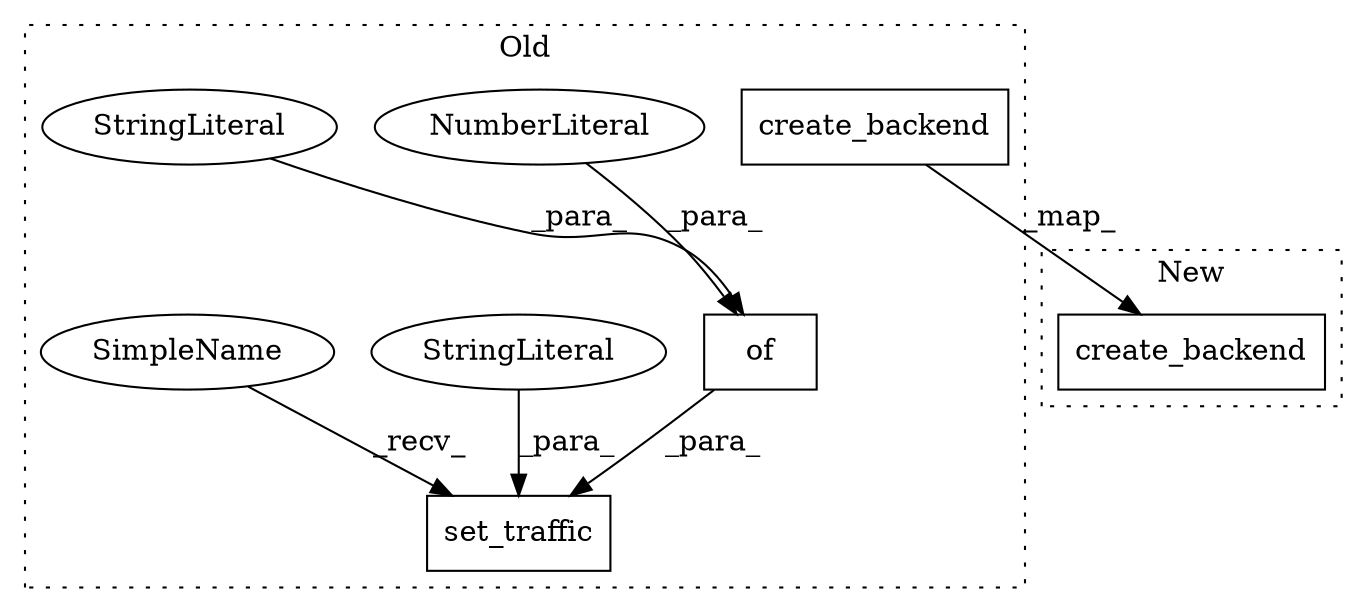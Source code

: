 digraph G {
subgraph cluster0 {
1 [label="create_backend" a="32" s="1140,1173" l="15,1" shape="box"];
3 [label="set_traffic" a="32" s="1186,1230" l="12,1" shape="box"];
4 [label="of" a="32" s="1213,1229" l="3,1" shape="box"];
5 [label="NumberLiteral" a="34" s="1226" l="3" shape="ellipse"];
6 [label="StringLiteral" a="45" s="1216" l="9" shape="ellipse"];
7 [label="StringLiteral" a="45" s="1198" l="10" shape="ellipse"];
8 [label="SimpleName" a="42" s="1180" l="5" shape="ellipse"];
label = "Old";
style="dotted";
}
subgraph cluster1 {
2 [label="create_backend" a="32" s="524,557" l="15,1" shape="box"];
label = "New";
style="dotted";
}
1 -> 2 [label="_map_"];
4 -> 3 [label="_para_"];
5 -> 4 [label="_para_"];
6 -> 4 [label="_para_"];
7 -> 3 [label="_para_"];
8 -> 3 [label="_recv_"];
}